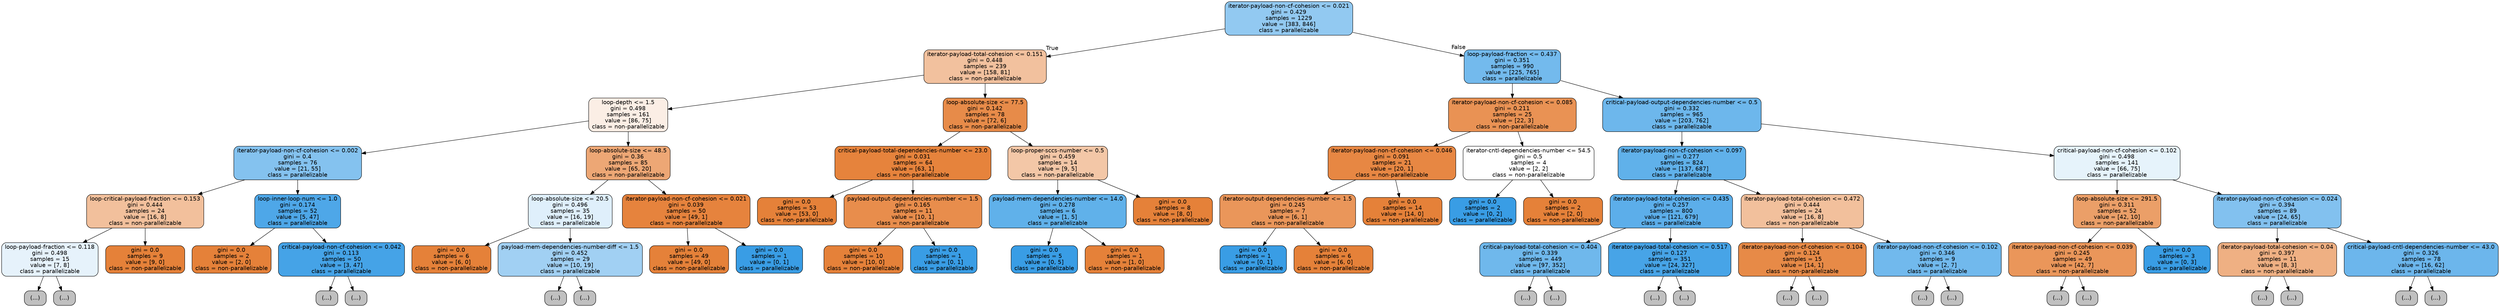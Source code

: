 digraph Tree {
node [shape=box, style="filled, rounded", color="black", fontname=helvetica] ;
edge [fontname=helvetica] ;
0 [label="iterator-payload-non-cf-cohesion <= 0.021\ngini = 0.429\nsamples = 1229\nvalue = [383, 846]\nclass = parallelizable", fillcolor="#399de58c"] ;
1 [label="iterator-payload-total-cohesion <= 0.151\ngini = 0.448\nsamples = 239\nvalue = [158, 81]\nclass = non-parallelizable", fillcolor="#e581397c"] ;
0 -> 1 [labeldistance=2.5, labelangle=45, headlabel="True"] ;
2 [label="loop-depth <= 1.5\ngini = 0.498\nsamples = 161\nvalue = [86, 75]\nclass = non-parallelizable", fillcolor="#e5813921"] ;
1 -> 2 ;
3 [label="iterator-payload-non-cf-cohesion <= 0.002\ngini = 0.4\nsamples = 76\nvalue = [21, 55]\nclass = parallelizable", fillcolor="#399de59e"] ;
2 -> 3 ;
4 [label="loop-critical-payload-fraction <= 0.153\ngini = 0.444\nsamples = 24\nvalue = [16, 8]\nclass = non-parallelizable", fillcolor="#e581397f"] ;
3 -> 4 ;
5 [label="loop-payload-fraction <= 0.118\ngini = 0.498\nsamples = 15\nvalue = [7, 8]\nclass = parallelizable", fillcolor="#399de520"] ;
4 -> 5 ;
6 [label="(...)", fillcolor="#C0C0C0"] ;
5 -> 6 ;
7 [label="(...)", fillcolor="#C0C0C0"] ;
5 -> 7 ;
14 [label="gini = 0.0\nsamples = 9\nvalue = [9, 0]\nclass = non-parallelizable", fillcolor="#e58139ff"] ;
4 -> 14 ;
15 [label="loop-inner-loop-num <= 1.0\ngini = 0.174\nsamples = 52\nvalue = [5, 47]\nclass = parallelizable", fillcolor="#399de5e4"] ;
3 -> 15 ;
16 [label="gini = 0.0\nsamples = 2\nvalue = [2, 0]\nclass = non-parallelizable", fillcolor="#e58139ff"] ;
15 -> 16 ;
17 [label="critical-payload-non-cf-cohesion <= 0.042\ngini = 0.113\nsamples = 50\nvalue = [3, 47]\nclass = parallelizable", fillcolor="#399de5ef"] ;
15 -> 17 ;
18 [label="(...)", fillcolor="#C0C0C0"] ;
17 -> 18 ;
21 [label="(...)", fillcolor="#C0C0C0"] ;
17 -> 21 ;
26 [label="loop-absolute-size <= 48.5\ngini = 0.36\nsamples = 85\nvalue = [65, 20]\nclass = non-parallelizable", fillcolor="#e58139b1"] ;
2 -> 26 ;
27 [label="loop-absolute-size <= 20.5\ngini = 0.496\nsamples = 35\nvalue = [16, 19]\nclass = parallelizable", fillcolor="#399de528"] ;
26 -> 27 ;
28 [label="gini = 0.0\nsamples = 6\nvalue = [6, 0]\nclass = non-parallelizable", fillcolor="#e58139ff"] ;
27 -> 28 ;
29 [label="payload-mem-dependencies-number-diff <= 1.5\ngini = 0.452\nsamples = 29\nvalue = [10, 19]\nclass = parallelizable", fillcolor="#399de579"] ;
27 -> 29 ;
30 [label="(...)", fillcolor="#C0C0C0"] ;
29 -> 30 ;
39 [label="(...)", fillcolor="#C0C0C0"] ;
29 -> 39 ;
40 [label="iterator-payload-non-cf-cohesion <= 0.021\ngini = 0.039\nsamples = 50\nvalue = [49, 1]\nclass = non-parallelizable", fillcolor="#e58139fa"] ;
26 -> 40 ;
41 [label="gini = 0.0\nsamples = 49\nvalue = [49, 0]\nclass = non-parallelizable", fillcolor="#e58139ff"] ;
40 -> 41 ;
42 [label="gini = 0.0\nsamples = 1\nvalue = [0, 1]\nclass = parallelizable", fillcolor="#399de5ff"] ;
40 -> 42 ;
43 [label="loop-absolute-size <= 77.5\ngini = 0.142\nsamples = 78\nvalue = [72, 6]\nclass = non-parallelizable", fillcolor="#e58139ea"] ;
1 -> 43 ;
44 [label="critical-payload-total-dependencies-number <= 23.0\ngini = 0.031\nsamples = 64\nvalue = [63, 1]\nclass = non-parallelizable", fillcolor="#e58139fb"] ;
43 -> 44 ;
45 [label="gini = 0.0\nsamples = 53\nvalue = [53, 0]\nclass = non-parallelizable", fillcolor="#e58139ff"] ;
44 -> 45 ;
46 [label="payload-output-dependencies-number <= 1.5\ngini = 0.165\nsamples = 11\nvalue = [10, 1]\nclass = non-parallelizable", fillcolor="#e58139e6"] ;
44 -> 46 ;
47 [label="gini = 0.0\nsamples = 10\nvalue = [10, 0]\nclass = non-parallelizable", fillcolor="#e58139ff"] ;
46 -> 47 ;
48 [label="gini = 0.0\nsamples = 1\nvalue = [0, 1]\nclass = parallelizable", fillcolor="#399de5ff"] ;
46 -> 48 ;
49 [label="loop-proper-sccs-number <= 0.5\ngini = 0.459\nsamples = 14\nvalue = [9, 5]\nclass = non-parallelizable", fillcolor="#e5813971"] ;
43 -> 49 ;
50 [label="payload-mem-dependencies-number <= 14.0\ngini = 0.278\nsamples = 6\nvalue = [1, 5]\nclass = parallelizable", fillcolor="#399de5cc"] ;
49 -> 50 ;
51 [label="gini = 0.0\nsamples = 5\nvalue = [0, 5]\nclass = parallelizable", fillcolor="#399de5ff"] ;
50 -> 51 ;
52 [label="gini = 0.0\nsamples = 1\nvalue = [1, 0]\nclass = non-parallelizable", fillcolor="#e58139ff"] ;
50 -> 52 ;
53 [label="gini = 0.0\nsamples = 8\nvalue = [8, 0]\nclass = non-parallelizable", fillcolor="#e58139ff"] ;
49 -> 53 ;
54 [label="loop-payload-fraction <= 0.437\ngini = 0.351\nsamples = 990\nvalue = [225, 765]\nclass = parallelizable", fillcolor="#399de5b4"] ;
0 -> 54 [labeldistance=2.5, labelangle=-45, headlabel="False"] ;
55 [label="iterator-payload-non-cf-cohesion <= 0.085\ngini = 0.211\nsamples = 25\nvalue = [22, 3]\nclass = non-parallelizable", fillcolor="#e58139dc"] ;
54 -> 55 ;
56 [label="iterator-payload-non-cf-cohesion <= 0.046\ngini = 0.091\nsamples = 21\nvalue = [20, 1]\nclass = non-parallelizable", fillcolor="#e58139f2"] ;
55 -> 56 ;
57 [label="iterator-output-dependencies-number <= 1.5\ngini = 0.245\nsamples = 7\nvalue = [6, 1]\nclass = non-parallelizable", fillcolor="#e58139d4"] ;
56 -> 57 ;
58 [label="gini = 0.0\nsamples = 1\nvalue = [0, 1]\nclass = parallelizable", fillcolor="#399de5ff"] ;
57 -> 58 ;
59 [label="gini = 0.0\nsamples = 6\nvalue = [6, 0]\nclass = non-parallelizable", fillcolor="#e58139ff"] ;
57 -> 59 ;
60 [label="gini = 0.0\nsamples = 14\nvalue = [14, 0]\nclass = non-parallelizable", fillcolor="#e58139ff"] ;
56 -> 60 ;
61 [label="iterator-cntl-dependencies-number <= 54.5\ngini = 0.5\nsamples = 4\nvalue = [2, 2]\nclass = non-parallelizable", fillcolor="#e5813900"] ;
55 -> 61 ;
62 [label="gini = 0.0\nsamples = 2\nvalue = [0, 2]\nclass = parallelizable", fillcolor="#399de5ff"] ;
61 -> 62 ;
63 [label="gini = 0.0\nsamples = 2\nvalue = [2, 0]\nclass = non-parallelizable", fillcolor="#e58139ff"] ;
61 -> 63 ;
64 [label="critical-payload-output-dependencies-number <= 0.5\ngini = 0.332\nsamples = 965\nvalue = [203, 762]\nclass = parallelizable", fillcolor="#399de5bb"] ;
54 -> 64 ;
65 [label="iterator-payload-non-cf-cohesion <= 0.097\ngini = 0.277\nsamples = 824\nvalue = [137, 687]\nclass = parallelizable", fillcolor="#399de5cc"] ;
64 -> 65 ;
66 [label="iterator-payload-total-cohesion <= 0.435\ngini = 0.257\nsamples = 800\nvalue = [121, 679]\nclass = parallelizable", fillcolor="#399de5d2"] ;
65 -> 66 ;
67 [label="critical-payload-total-cohesion <= 0.404\ngini = 0.339\nsamples = 449\nvalue = [97, 352]\nclass = parallelizable", fillcolor="#399de5b9"] ;
66 -> 67 ;
68 [label="(...)", fillcolor="#C0C0C0"] ;
67 -> 68 ;
145 [label="(...)", fillcolor="#C0C0C0"] ;
67 -> 145 ;
176 [label="iterator-payload-total-cohesion <= 0.517\ngini = 0.127\nsamples = 351\nvalue = [24, 327]\nclass = parallelizable", fillcolor="#399de5ec"] ;
66 -> 176 ;
177 [label="(...)", fillcolor="#C0C0C0"] ;
176 -> 177 ;
222 [label="(...)", fillcolor="#C0C0C0"] ;
176 -> 222 ;
227 [label="iterator-payload-total-cohesion <= 0.472\ngini = 0.444\nsamples = 24\nvalue = [16, 8]\nclass = non-parallelizable", fillcolor="#e581397f"] ;
65 -> 227 ;
228 [label="iterator-payload-non-cf-cohesion <= 0.104\ngini = 0.124\nsamples = 15\nvalue = [14, 1]\nclass = non-parallelizable", fillcolor="#e58139ed"] ;
227 -> 228 ;
229 [label="(...)", fillcolor="#C0C0C0"] ;
228 -> 229 ;
230 [label="(...)", fillcolor="#C0C0C0"] ;
228 -> 230 ;
231 [label="iterator-payload-non-cf-cohesion <= 0.102\ngini = 0.346\nsamples = 9\nvalue = [2, 7]\nclass = parallelizable", fillcolor="#399de5b6"] ;
227 -> 231 ;
232 [label="(...)", fillcolor="#C0C0C0"] ;
231 -> 232 ;
237 [label="(...)", fillcolor="#C0C0C0"] ;
231 -> 237 ;
238 [label="critical-payload-non-cf-cohesion <= 0.102\ngini = 0.498\nsamples = 141\nvalue = [66, 75]\nclass = parallelizable", fillcolor="#399de51f"] ;
64 -> 238 ;
239 [label="loop-absolute-size <= 291.5\ngini = 0.311\nsamples = 52\nvalue = [42, 10]\nclass = non-parallelizable", fillcolor="#e58139c2"] ;
238 -> 239 ;
240 [label="iterator-payload-non-cf-cohesion <= 0.039\ngini = 0.245\nsamples = 49\nvalue = [42, 7]\nclass = non-parallelizable", fillcolor="#e58139d4"] ;
239 -> 240 ;
241 [label="(...)", fillcolor="#C0C0C0"] ;
240 -> 241 ;
248 [label="(...)", fillcolor="#C0C0C0"] ;
240 -> 248 ;
253 [label="gini = 0.0\nsamples = 3\nvalue = [0, 3]\nclass = parallelizable", fillcolor="#399de5ff"] ;
239 -> 253 ;
254 [label="iterator-payload-non-cf-cohesion <= 0.024\ngini = 0.394\nsamples = 89\nvalue = [24, 65]\nclass = parallelizable", fillcolor="#399de5a1"] ;
238 -> 254 ;
255 [label="iterator-payload-total-cohesion <= 0.04\ngini = 0.397\nsamples = 11\nvalue = [8, 3]\nclass = non-parallelizable", fillcolor="#e581399f"] ;
254 -> 255 ;
256 [label="(...)", fillcolor="#C0C0C0"] ;
255 -> 256 ;
257 [label="(...)", fillcolor="#C0C0C0"] ;
255 -> 257 ;
260 [label="critical-payload-cntl-dependencies-number <= 43.0\ngini = 0.326\nsamples = 78\nvalue = [16, 62]\nclass = parallelizable", fillcolor="#399de5bd"] ;
254 -> 260 ;
261 [label="(...)", fillcolor="#C0C0C0"] ;
260 -> 261 ;
286 [label="(...)", fillcolor="#C0C0C0"] ;
260 -> 286 ;
}